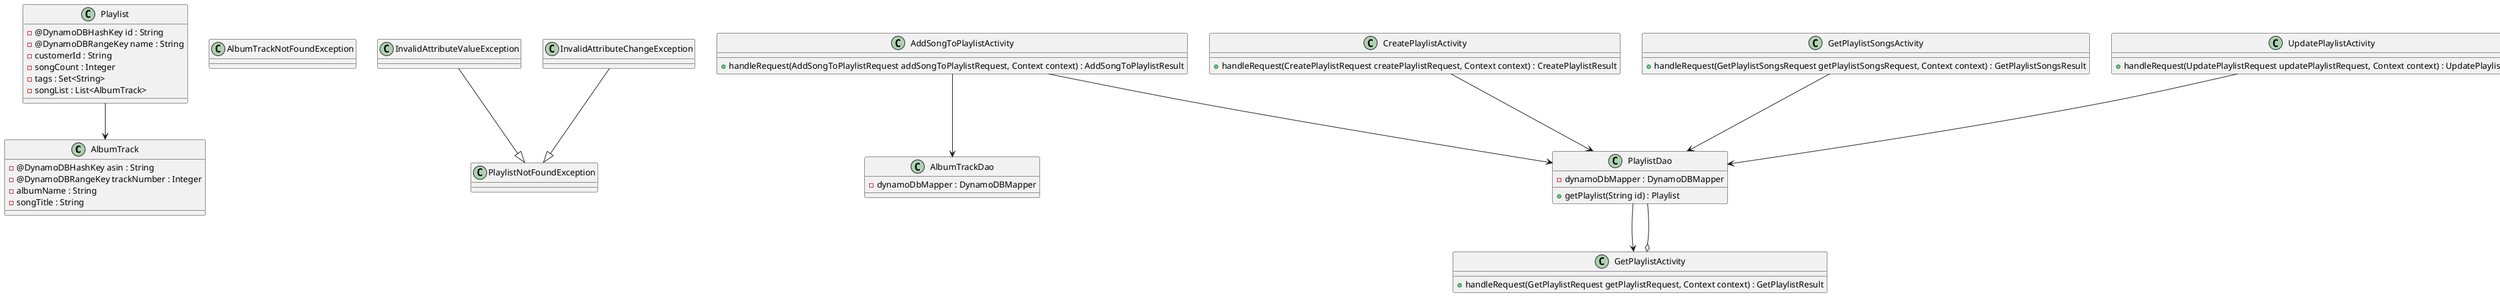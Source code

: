 PARTICIPANTS: use this file for creating the class diagram in mastery task 01
@startuml
class AlbumTrack {
- @DynamoDBHashKey asin : String
- @DynamoDBRangeKey trackNumber : Integer
- albumName : String
- songTitle : String
}
class AlbumTrackNotFoundException {}
class InvalidAttributeValueException {}
class PlaylistNotFoundException {}
class InvalidAttributeChangeException {}
InvalidAttributeChangeException --|> PlaylistNotFoundException
InvalidAttributeValueException --|> PlaylistNotFoundException
class Playlist {
- @DynamoDBHashKey id : String
- @DynamoDBRangeKey name : String
- customerId : String
- songCount : Integer
- tags : Set<String>
- songList : List<AlbumTrack>
}
Playlist --> AlbumTrack
class AddSongToPlaylistActivity {
+ handleRequest(AddSongToPlaylistRequest addSongToPlaylistRequest, Context context) : AddSongToPlaylistResult
}
class AlbumTrackDao {
- dynamoDbMapper : DynamoDBMapper
}
AddSongToPlaylistActivity --> AlbumTrackDao
class CreatePlaylistActivity {
+ handleRequest(CreatePlaylistRequest createPlaylistRequest, Context context) : CreatePlaylistResult
}
class PlaylistDao {
- dynamoDbMapper : DynamoDBMapper
+ getPlaylist(String id) : Playlist
}
CreatePlaylistActivity --> PlaylistDao
AddSongToPlaylistActivity --> PlaylistDao
class GetPlaylistActivity {
+ handleRequest(GetPlaylistRequest getPlaylistRequest, Context context) : GetPlaylistResult
}
PlaylistDao --> GetPlaylistActivity
class GetPlaylistSongsActivity {
+ handleRequest(GetPlaylistSongsRequest getPlaylistSongsRequest, Context context) : GetPlaylistSongsResult
}
GetPlaylistSongsActivity --> PlaylistDao
GetPlaylistActivity o-- PlaylistDao
class UpdatePlaylistActivity {
+ handleRequest(UpdatePlaylistRequest updatePlaylistRequest, Context context) : UpdatePlaylistResult
}
UpdatePlaylistActivity --> PlaylistDao

@enduml